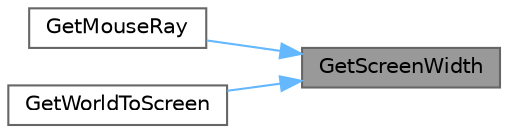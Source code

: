 digraph "GetScreenWidth"
{
 // LATEX_PDF_SIZE
  bgcolor="transparent";
  edge [fontname=Helvetica,fontsize=10,labelfontname=Helvetica,labelfontsize=10];
  node [fontname=Helvetica,fontsize=10,shape=box,height=0.2,width=0.4];
  rankdir="RL";
  Node1 [id="Node000001",label="GetScreenWidth",height=0.2,width=0.4,color="gray40", fillcolor="grey60", style="filled", fontcolor="black",tooltip=" "];
  Node1 -> Node2 [id="edge5_Node000001_Node000002",dir="back",color="steelblue1",style="solid",tooltip=" "];
  Node2 [id="Node000002",label="GetMouseRay",height=0.2,width=0.4,color="grey40", fillcolor="white", style="filled",URL="$_classes_2lib_2rcore_8c.html#adebca695e64d03e8b0df5f89148f438b",tooltip=" "];
  Node1 -> Node3 [id="edge6_Node000001_Node000003",dir="back",color="steelblue1",style="solid",tooltip=" "];
  Node3 [id="Node000003",label="GetWorldToScreen",height=0.2,width=0.4,color="grey40", fillcolor="white", style="filled",URL="$_classes_2lib_2rcore_8c.html#a004634889dc275fe611014d7f2d26ac1",tooltip=" "];
}
